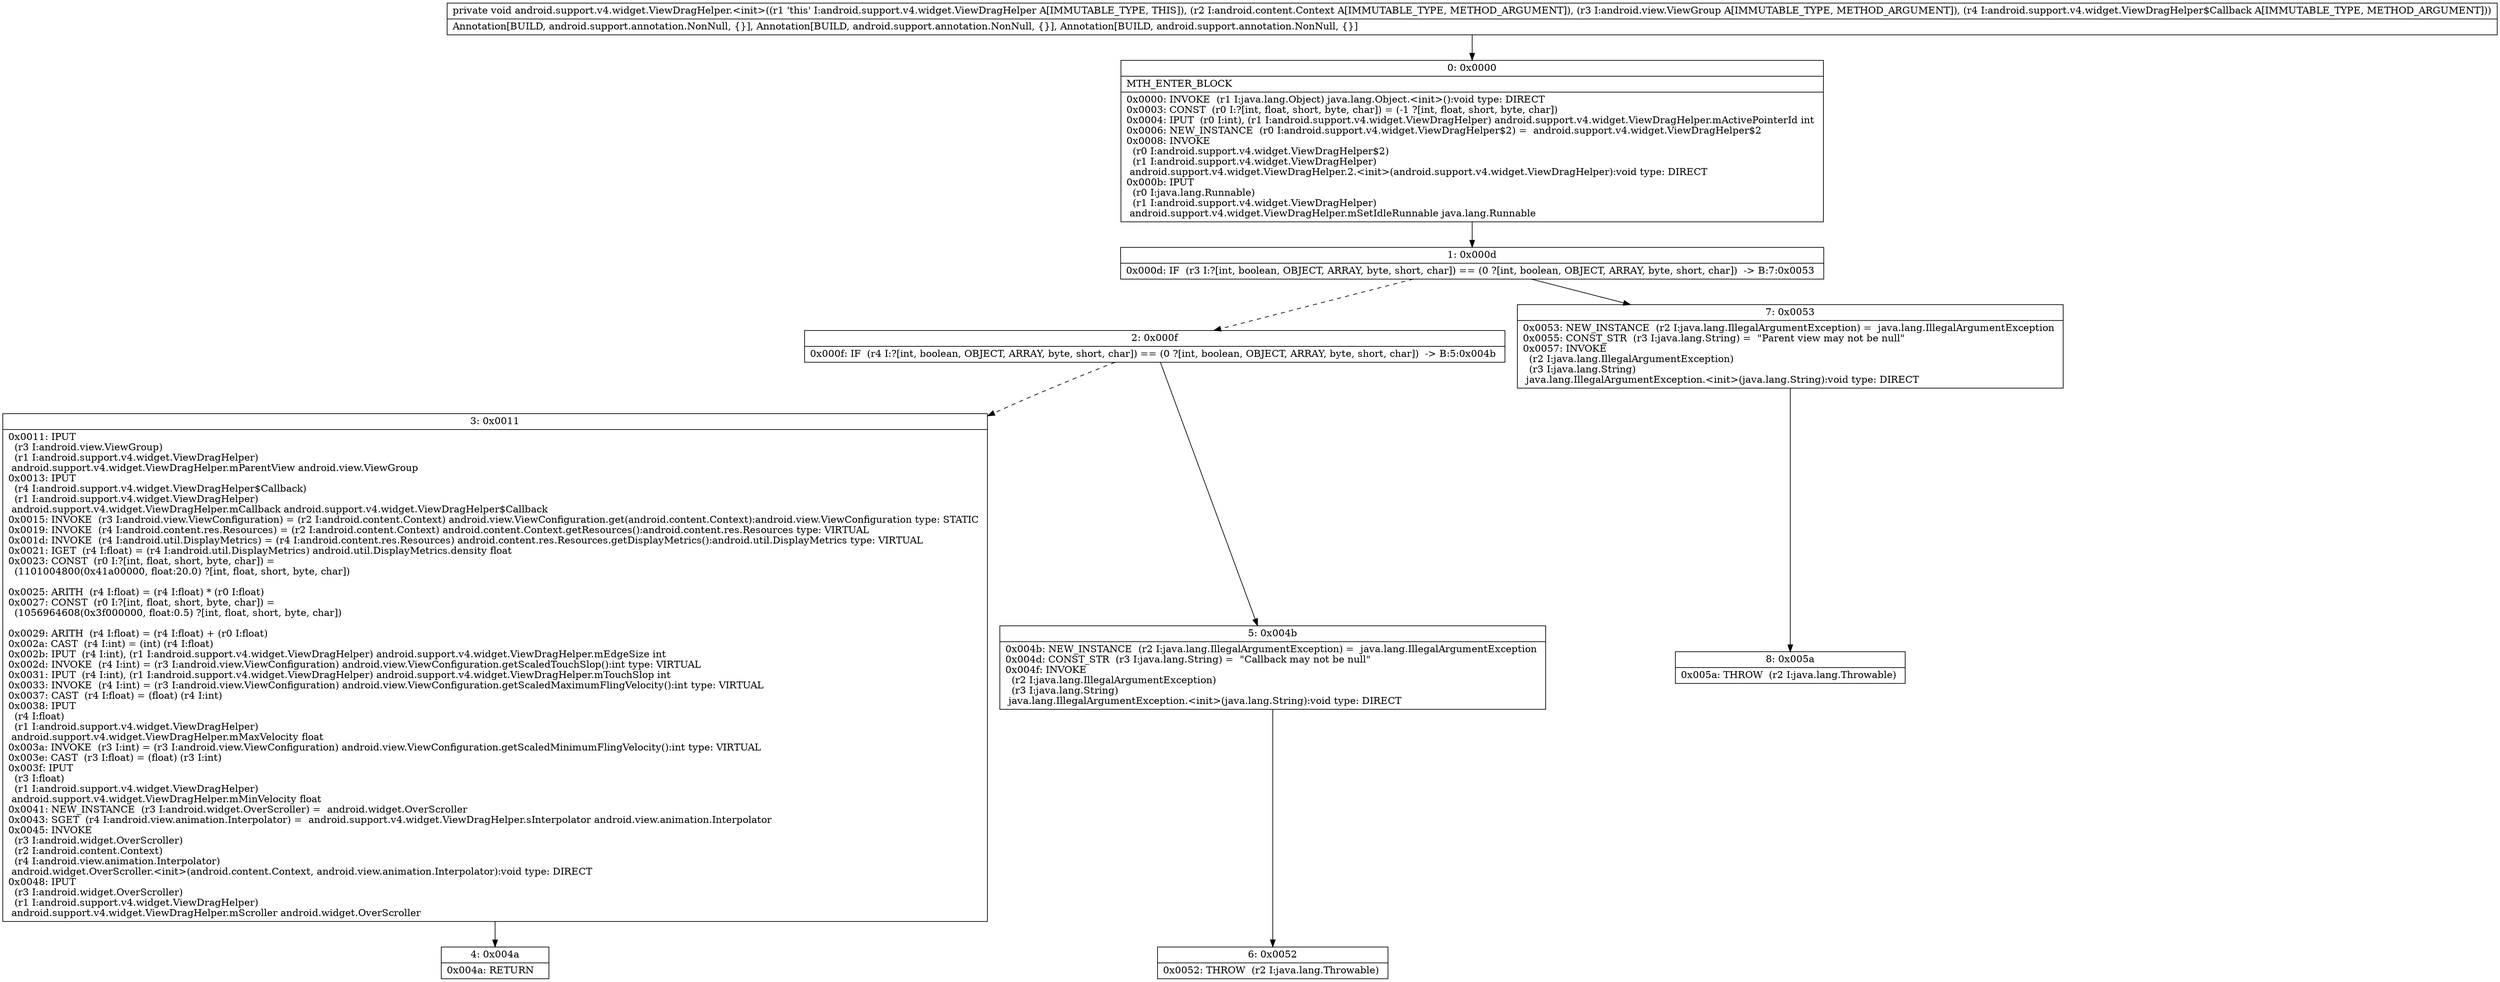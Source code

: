 digraph "CFG forandroid.support.v4.widget.ViewDragHelper.\<init\>(Landroid\/content\/Context;Landroid\/view\/ViewGroup;Landroid\/support\/v4\/widget\/ViewDragHelper$Callback;)V" {
Node_0 [shape=record,label="{0\:\ 0x0000|MTH_ENTER_BLOCK\l|0x0000: INVOKE  (r1 I:java.lang.Object) java.lang.Object.\<init\>():void type: DIRECT \l0x0003: CONST  (r0 I:?[int, float, short, byte, char]) = (\-1 ?[int, float, short, byte, char]) \l0x0004: IPUT  (r0 I:int), (r1 I:android.support.v4.widget.ViewDragHelper) android.support.v4.widget.ViewDragHelper.mActivePointerId int \l0x0006: NEW_INSTANCE  (r0 I:android.support.v4.widget.ViewDragHelper$2) =  android.support.v4.widget.ViewDragHelper$2 \l0x0008: INVOKE  \l  (r0 I:android.support.v4.widget.ViewDragHelper$2)\l  (r1 I:android.support.v4.widget.ViewDragHelper)\l android.support.v4.widget.ViewDragHelper.2.\<init\>(android.support.v4.widget.ViewDragHelper):void type: DIRECT \l0x000b: IPUT  \l  (r0 I:java.lang.Runnable)\l  (r1 I:android.support.v4.widget.ViewDragHelper)\l android.support.v4.widget.ViewDragHelper.mSetIdleRunnable java.lang.Runnable \l}"];
Node_1 [shape=record,label="{1\:\ 0x000d|0x000d: IF  (r3 I:?[int, boolean, OBJECT, ARRAY, byte, short, char]) == (0 ?[int, boolean, OBJECT, ARRAY, byte, short, char])  \-\> B:7:0x0053 \l}"];
Node_2 [shape=record,label="{2\:\ 0x000f|0x000f: IF  (r4 I:?[int, boolean, OBJECT, ARRAY, byte, short, char]) == (0 ?[int, boolean, OBJECT, ARRAY, byte, short, char])  \-\> B:5:0x004b \l}"];
Node_3 [shape=record,label="{3\:\ 0x0011|0x0011: IPUT  \l  (r3 I:android.view.ViewGroup)\l  (r1 I:android.support.v4.widget.ViewDragHelper)\l android.support.v4.widget.ViewDragHelper.mParentView android.view.ViewGroup \l0x0013: IPUT  \l  (r4 I:android.support.v4.widget.ViewDragHelper$Callback)\l  (r1 I:android.support.v4.widget.ViewDragHelper)\l android.support.v4.widget.ViewDragHelper.mCallback android.support.v4.widget.ViewDragHelper$Callback \l0x0015: INVOKE  (r3 I:android.view.ViewConfiguration) = (r2 I:android.content.Context) android.view.ViewConfiguration.get(android.content.Context):android.view.ViewConfiguration type: STATIC \l0x0019: INVOKE  (r4 I:android.content.res.Resources) = (r2 I:android.content.Context) android.content.Context.getResources():android.content.res.Resources type: VIRTUAL \l0x001d: INVOKE  (r4 I:android.util.DisplayMetrics) = (r4 I:android.content.res.Resources) android.content.res.Resources.getDisplayMetrics():android.util.DisplayMetrics type: VIRTUAL \l0x0021: IGET  (r4 I:float) = (r4 I:android.util.DisplayMetrics) android.util.DisplayMetrics.density float \l0x0023: CONST  (r0 I:?[int, float, short, byte, char]) = \l  (1101004800(0x41a00000, float:20.0) ?[int, float, short, byte, char])\l \l0x0025: ARITH  (r4 I:float) = (r4 I:float) * (r0 I:float) \l0x0027: CONST  (r0 I:?[int, float, short, byte, char]) = \l  (1056964608(0x3f000000, float:0.5) ?[int, float, short, byte, char])\l \l0x0029: ARITH  (r4 I:float) = (r4 I:float) + (r0 I:float) \l0x002a: CAST  (r4 I:int) = (int) (r4 I:float) \l0x002b: IPUT  (r4 I:int), (r1 I:android.support.v4.widget.ViewDragHelper) android.support.v4.widget.ViewDragHelper.mEdgeSize int \l0x002d: INVOKE  (r4 I:int) = (r3 I:android.view.ViewConfiguration) android.view.ViewConfiguration.getScaledTouchSlop():int type: VIRTUAL \l0x0031: IPUT  (r4 I:int), (r1 I:android.support.v4.widget.ViewDragHelper) android.support.v4.widget.ViewDragHelper.mTouchSlop int \l0x0033: INVOKE  (r4 I:int) = (r3 I:android.view.ViewConfiguration) android.view.ViewConfiguration.getScaledMaximumFlingVelocity():int type: VIRTUAL \l0x0037: CAST  (r4 I:float) = (float) (r4 I:int) \l0x0038: IPUT  \l  (r4 I:float)\l  (r1 I:android.support.v4.widget.ViewDragHelper)\l android.support.v4.widget.ViewDragHelper.mMaxVelocity float \l0x003a: INVOKE  (r3 I:int) = (r3 I:android.view.ViewConfiguration) android.view.ViewConfiguration.getScaledMinimumFlingVelocity():int type: VIRTUAL \l0x003e: CAST  (r3 I:float) = (float) (r3 I:int) \l0x003f: IPUT  \l  (r3 I:float)\l  (r1 I:android.support.v4.widget.ViewDragHelper)\l android.support.v4.widget.ViewDragHelper.mMinVelocity float \l0x0041: NEW_INSTANCE  (r3 I:android.widget.OverScroller) =  android.widget.OverScroller \l0x0043: SGET  (r4 I:android.view.animation.Interpolator) =  android.support.v4.widget.ViewDragHelper.sInterpolator android.view.animation.Interpolator \l0x0045: INVOKE  \l  (r3 I:android.widget.OverScroller)\l  (r2 I:android.content.Context)\l  (r4 I:android.view.animation.Interpolator)\l android.widget.OverScroller.\<init\>(android.content.Context, android.view.animation.Interpolator):void type: DIRECT \l0x0048: IPUT  \l  (r3 I:android.widget.OverScroller)\l  (r1 I:android.support.v4.widget.ViewDragHelper)\l android.support.v4.widget.ViewDragHelper.mScroller android.widget.OverScroller \l}"];
Node_4 [shape=record,label="{4\:\ 0x004a|0x004a: RETURN   \l}"];
Node_5 [shape=record,label="{5\:\ 0x004b|0x004b: NEW_INSTANCE  (r2 I:java.lang.IllegalArgumentException) =  java.lang.IllegalArgumentException \l0x004d: CONST_STR  (r3 I:java.lang.String) =  \"Callback may not be null\" \l0x004f: INVOKE  \l  (r2 I:java.lang.IllegalArgumentException)\l  (r3 I:java.lang.String)\l java.lang.IllegalArgumentException.\<init\>(java.lang.String):void type: DIRECT \l}"];
Node_6 [shape=record,label="{6\:\ 0x0052|0x0052: THROW  (r2 I:java.lang.Throwable) \l}"];
Node_7 [shape=record,label="{7\:\ 0x0053|0x0053: NEW_INSTANCE  (r2 I:java.lang.IllegalArgumentException) =  java.lang.IllegalArgumentException \l0x0055: CONST_STR  (r3 I:java.lang.String) =  \"Parent view may not be null\" \l0x0057: INVOKE  \l  (r2 I:java.lang.IllegalArgumentException)\l  (r3 I:java.lang.String)\l java.lang.IllegalArgumentException.\<init\>(java.lang.String):void type: DIRECT \l}"];
Node_8 [shape=record,label="{8\:\ 0x005a|0x005a: THROW  (r2 I:java.lang.Throwable) \l}"];
MethodNode[shape=record,label="{private void android.support.v4.widget.ViewDragHelper.\<init\>((r1 'this' I:android.support.v4.widget.ViewDragHelper A[IMMUTABLE_TYPE, THIS]), (r2 I:android.content.Context A[IMMUTABLE_TYPE, METHOD_ARGUMENT]), (r3 I:android.view.ViewGroup A[IMMUTABLE_TYPE, METHOD_ARGUMENT]), (r4 I:android.support.v4.widget.ViewDragHelper$Callback A[IMMUTABLE_TYPE, METHOD_ARGUMENT]))  | Annotation[BUILD, android.support.annotation.NonNull, \{\}], Annotation[BUILD, android.support.annotation.NonNull, \{\}], Annotation[BUILD, android.support.annotation.NonNull, \{\}]\l}"];
MethodNode -> Node_0;
Node_0 -> Node_1;
Node_1 -> Node_2[style=dashed];
Node_1 -> Node_7;
Node_2 -> Node_3[style=dashed];
Node_2 -> Node_5;
Node_3 -> Node_4;
Node_5 -> Node_6;
Node_7 -> Node_8;
}

